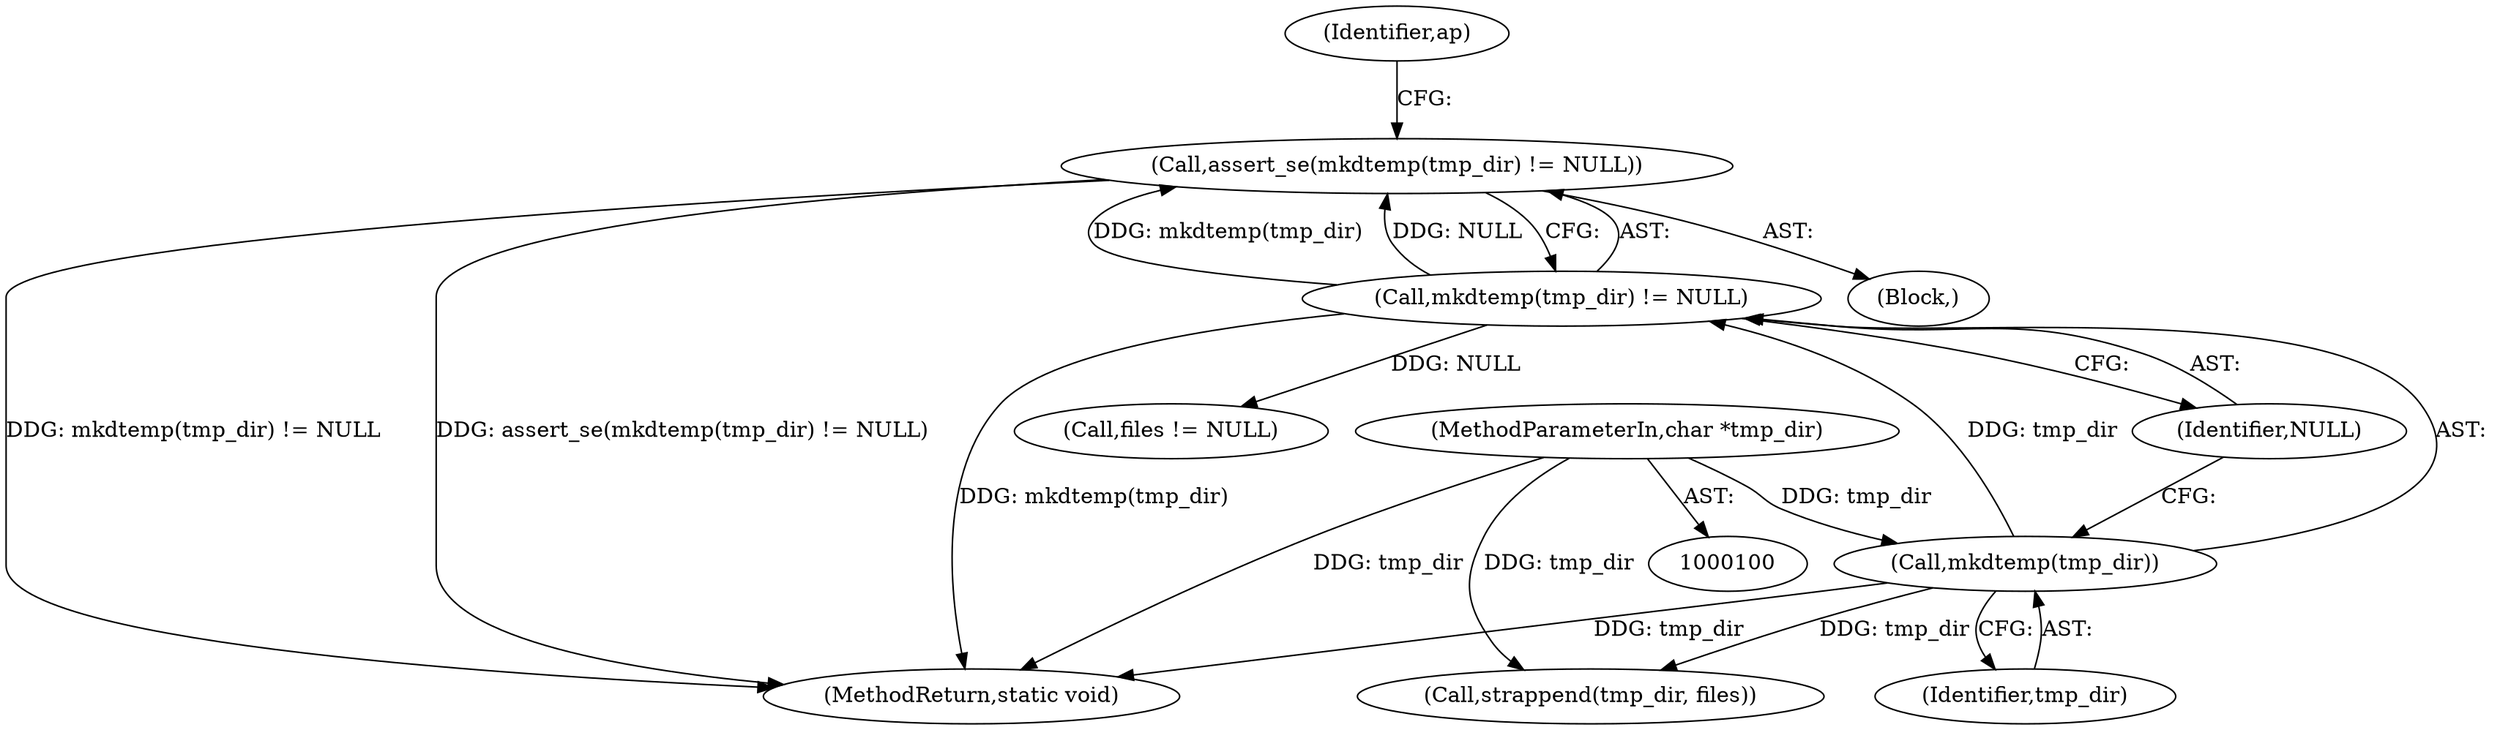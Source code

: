 digraph "0_systemd_ee735086f8670be1591fa9593e80dd60163a7a2f_3@API" {
"1000105" [label="(Call,assert_se(mkdtemp(tmp_dir) != NULL))"];
"1000106" [label="(Call,mkdtemp(tmp_dir) != NULL)"];
"1000107" [label="(Call,mkdtemp(tmp_dir))"];
"1000101" [label="(MethodParameterIn,char *tmp_dir)"];
"1000108" [label="(Identifier,tmp_dir)"];
"1000121" [label="(Call,strappend(tmp_dir, files))"];
"1000136" [label="(MethodReturn,static void)"];
"1000103" [label="(Block,)"];
"1000114" [label="(Call,files != NULL)"];
"1000109" [label="(Identifier,NULL)"];
"1000101" [label="(MethodParameterIn,char *tmp_dir)"];
"1000111" [label="(Identifier,ap)"];
"1000105" [label="(Call,assert_se(mkdtemp(tmp_dir) != NULL))"];
"1000106" [label="(Call,mkdtemp(tmp_dir) != NULL)"];
"1000107" [label="(Call,mkdtemp(tmp_dir))"];
"1000105" -> "1000103"  [label="AST: "];
"1000105" -> "1000106"  [label="CFG: "];
"1000106" -> "1000105"  [label="AST: "];
"1000111" -> "1000105"  [label="CFG: "];
"1000105" -> "1000136"  [label="DDG: assert_se(mkdtemp(tmp_dir) != NULL)"];
"1000105" -> "1000136"  [label="DDG: mkdtemp(tmp_dir) != NULL"];
"1000106" -> "1000105"  [label="DDG: mkdtemp(tmp_dir)"];
"1000106" -> "1000105"  [label="DDG: NULL"];
"1000106" -> "1000109"  [label="CFG: "];
"1000107" -> "1000106"  [label="AST: "];
"1000109" -> "1000106"  [label="AST: "];
"1000106" -> "1000136"  [label="DDG: mkdtemp(tmp_dir)"];
"1000107" -> "1000106"  [label="DDG: tmp_dir"];
"1000106" -> "1000114"  [label="DDG: NULL"];
"1000107" -> "1000108"  [label="CFG: "];
"1000108" -> "1000107"  [label="AST: "];
"1000109" -> "1000107"  [label="CFG: "];
"1000107" -> "1000136"  [label="DDG: tmp_dir"];
"1000101" -> "1000107"  [label="DDG: tmp_dir"];
"1000107" -> "1000121"  [label="DDG: tmp_dir"];
"1000101" -> "1000100"  [label="AST: "];
"1000101" -> "1000136"  [label="DDG: tmp_dir"];
"1000101" -> "1000121"  [label="DDG: tmp_dir"];
}
